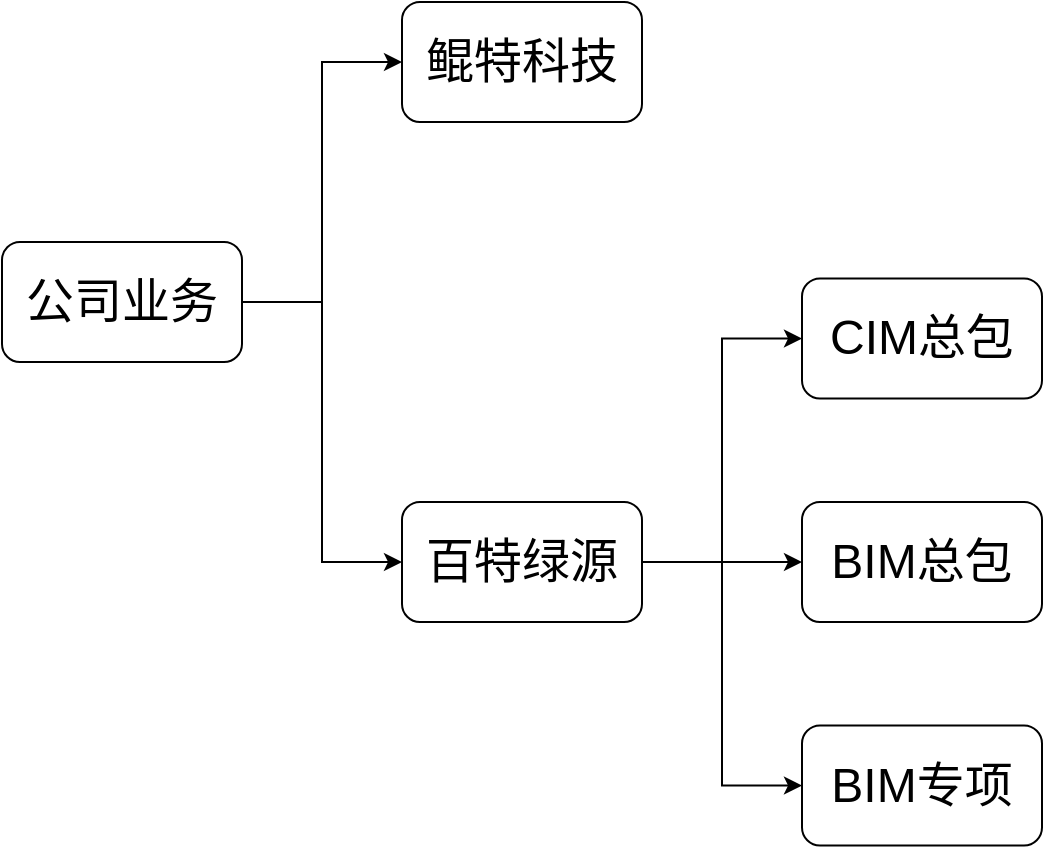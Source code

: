 <mxfile version="23.1.1" type="github">
  <diagram name="第 1 页" id="n8LWS-MoS3wE_tCHsdFM">
    <mxGraphModel dx="1434" dy="774" grid="1" gridSize="10" guides="1" tooltips="1" connect="1" arrows="1" fold="1" page="1" pageScale="1" pageWidth="1169" pageHeight="827" math="0" shadow="0">
      <root>
        <mxCell id="0" />
        <mxCell id="1" parent="0" />
        <mxCell id="4nuF2kWgVF-aEByMuvn9-3" style="edgeStyle=orthogonalEdgeStyle;rounded=0;orthogonalLoop=1;jettySize=auto;html=1;entryX=0;entryY=0.5;entryDx=0;entryDy=0;" edge="1" parent="1" source="4nuF2kWgVF-aEByMuvn9-1" target="4nuF2kWgVF-aEByMuvn9-2">
          <mxGeometry relative="1" as="geometry" />
        </mxCell>
        <mxCell id="4nuF2kWgVF-aEByMuvn9-5" style="edgeStyle=orthogonalEdgeStyle;rounded=0;orthogonalLoop=1;jettySize=auto;html=1;entryX=0;entryY=0.5;entryDx=0;entryDy=0;" edge="1" parent="1" source="4nuF2kWgVF-aEByMuvn9-1" target="4nuF2kWgVF-aEByMuvn9-4">
          <mxGeometry relative="1" as="geometry" />
        </mxCell>
        <mxCell id="4nuF2kWgVF-aEByMuvn9-1" value="公司业务" style="rounded=1;whiteSpace=wrap;html=1;fontSize=24;" vertex="1" parent="1">
          <mxGeometry x="80" y="230" width="120" height="60" as="geometry" />
        </mxCell>
        <mxCell id="4nuF2kWgVF-aEByMuvn9-2" value="鲲特科技" style="rounded=1;whiteSpace=wrap;html=1;fontSize=24;" vertex="1" parent="1">
          <mxGeometry x="280" y="110" width="120" height="60" as="geometry" />
        </mxCell>
        <mxCell id="4nuF2kWgVF-aEByMuvn9-7" style="edgeStyle=orthogonalEdgeStyle;rounded=0;orthogonalLoop=1;jettySize=auto;html=1;entryX=0;entryY=0.5;entryDx=0;entryDy=0;" edge="1" parent="1" source="4nuF2kWgVF-aEByMuvn9-4" target="4nuF2kWgVF-aEByMuvn9-6">
          <mxGeometry relative="1" as="geometry" />
        </mxCell>
        <mxCell id="4nuF2kWgVF-aEByMuvn9-10" style="edgeStyle=orthogonalEdgeStyle;rounded=0;orthogonalLoop=1;jettySize=auto;html=1;entryX=0;entryY=0.5;entryDx=0;entryDy=0;" edge="1" parent="1" source="4nuF2kWgVF-aEByMuvn9-4" target="4nuF2kWgVF-aEByMuvn9-9">
          <mxGeometry relative="1" as="geometry" />
        </mxCell>
        <mxCell id="4nuF2kWgVF-aEByMuvn9-12" style="edgeStyle=orthogonalEdgeStyle;rounded=0;orthogonalLoop=1;jettySize=auto;html=1;entryX=0;entryY=0.5;entryDx=0;entryDy=0;" edge="1" parent="1" source="4nuF2kWgVF-aEByMuvn9-4" target="4nuF2kWgVF-aEByMuvn9-11">
          <mxGeometry relative="1" as="geometry" />
        </mxCell>
        <mxCell id="4nuF2kWgVF-aEByMuvn9-4" value="百特绿源" style="rounded=1;whiteSpace=wrap;html=1;fontSize=24;" vertex="1" parent="1">
          <mxGeometry x="280" y="360" width="120" height="60" as="geometry" />
        </mxCell>
        <mxCell id="4nuF2kWgVF-aEByMuvn9-6" value="BIM总包" style="rounded=1;whiteSpace=wrap;html=1;fontSize=24;" vertex="1" parent="1">
          <mxGeometry x="480" y="360" width="120" height="60" as="geometry" />
        </mxCell>
        <mxCell id="4nuF2kWgVF-aEByMuvn9-9" value="BIM专项" style="rounded=1;whiteSpace=wrap;html=1;fontSize=24;" vertex="1" parent="1">
          <mxGeometry x="480" y="471.75" width="120" height="60" as="geometry" />
        </mxCell>
        <mxCell id="4nuF2kWgVF-aEByMuvn9-11" value="CIM总包" style="rounded=1;whiteSpace=wrap;html=1;fontSize=24;" vertex="1" parent="1">
          <mxGeometry x="480" y="248.25" width="120" height="60" as="geometry" />
        </mxCell>
      </root>
    </mxGraphModel>
  </diagram>
</mxfile>

